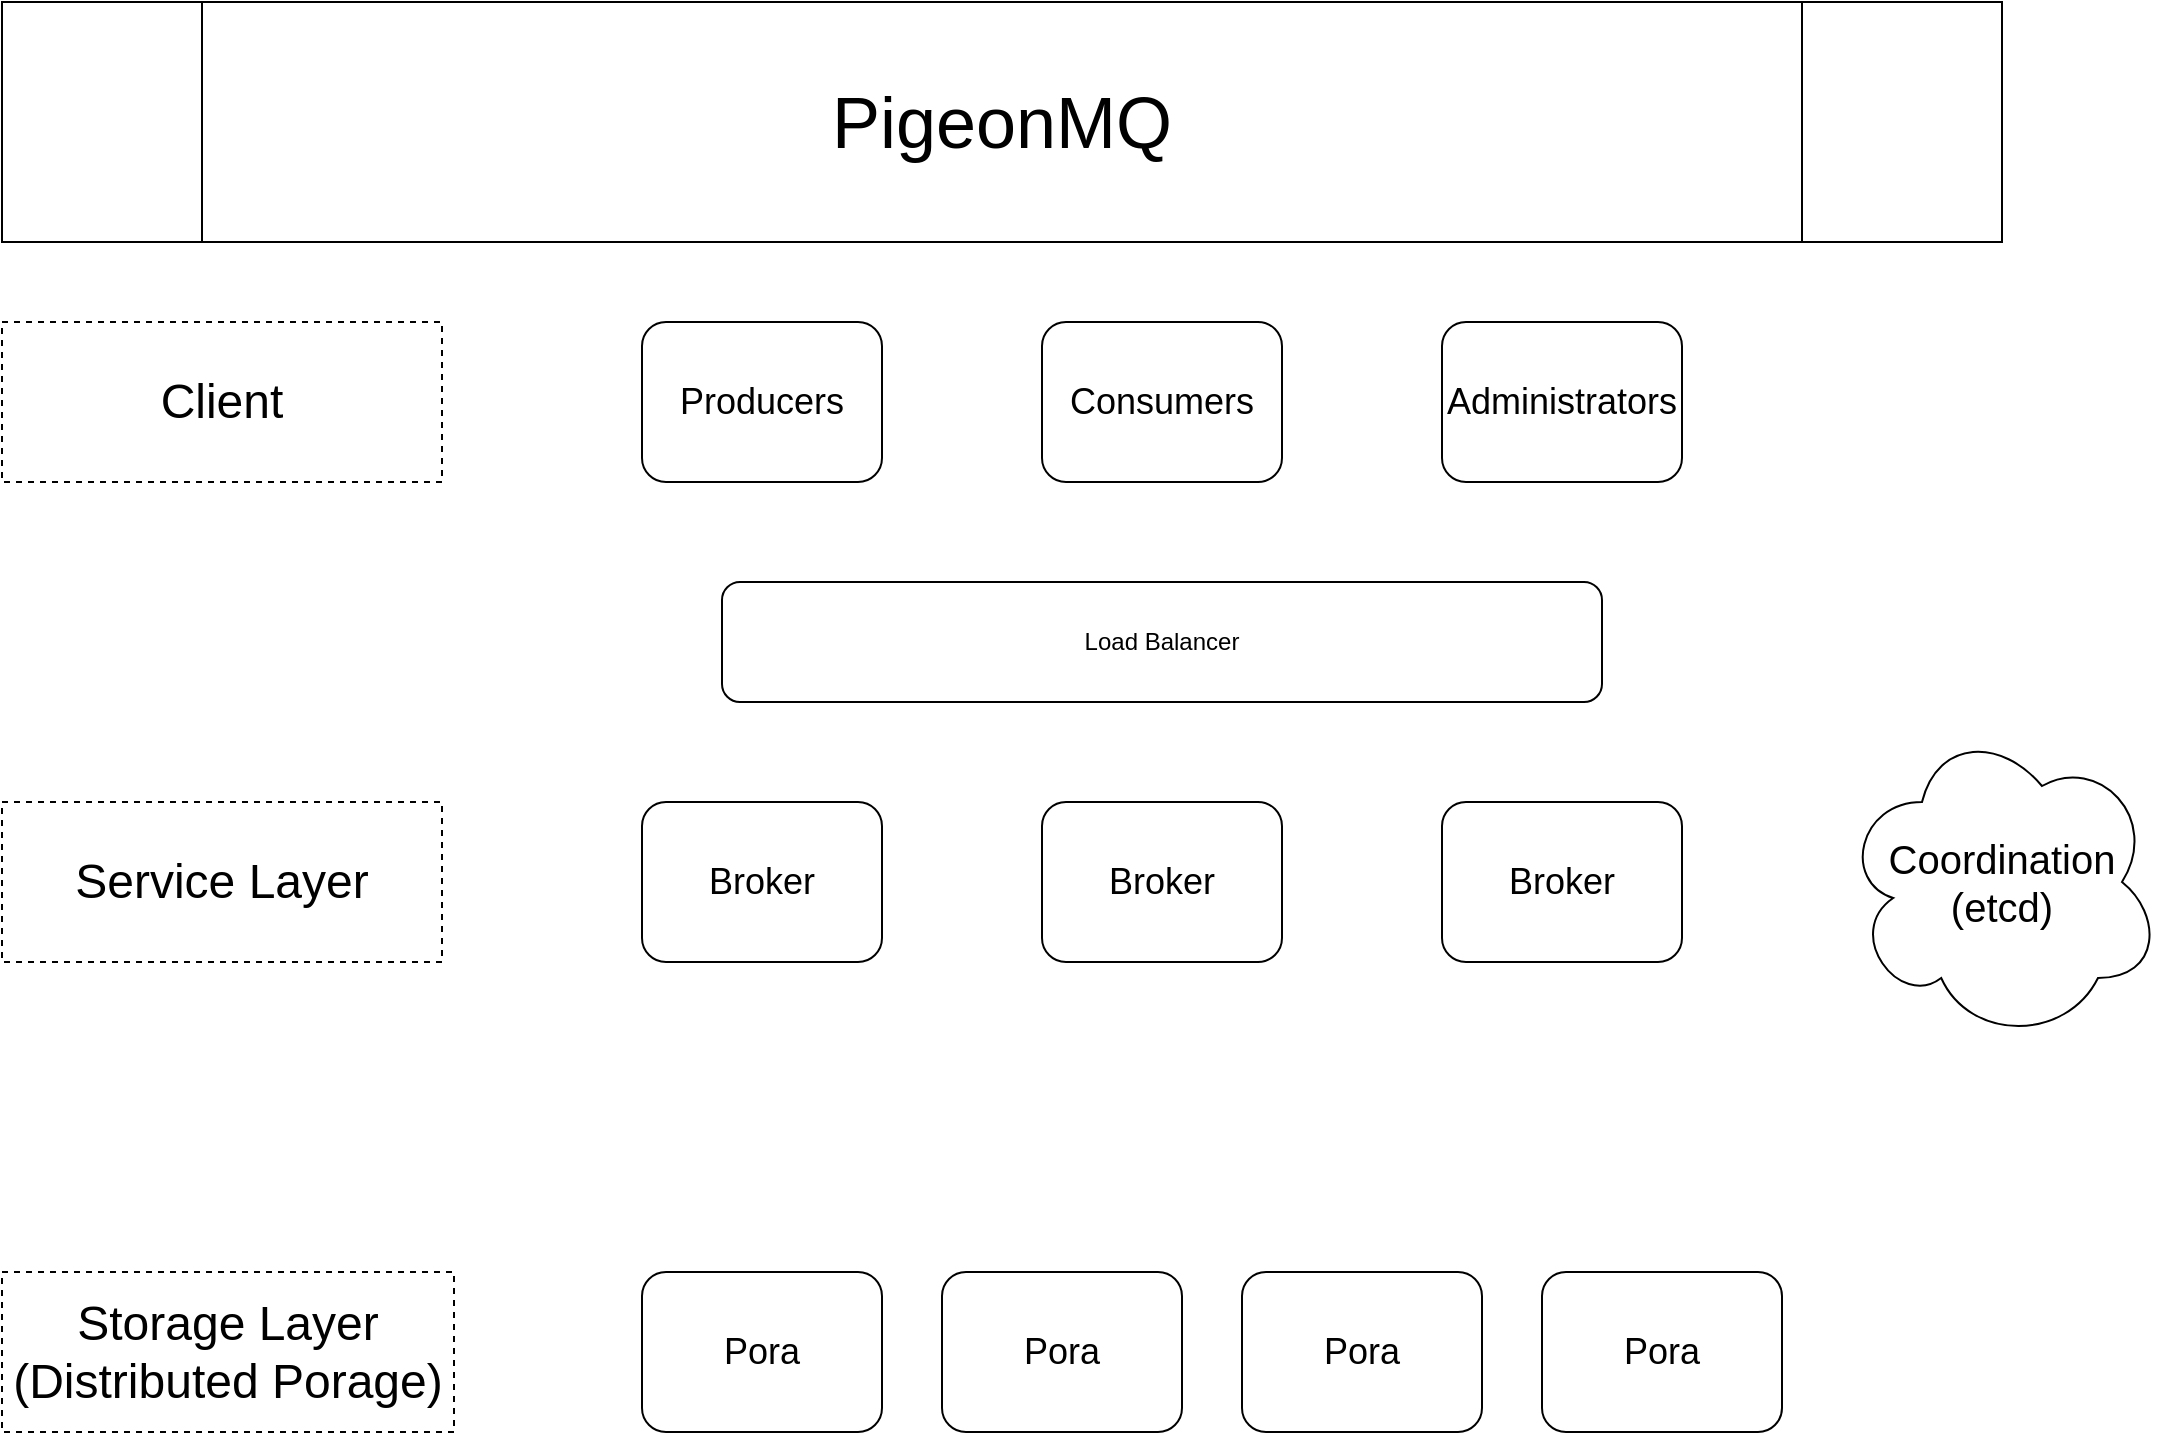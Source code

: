 <mxfile version="24.6.1" type="device" pages="4">
  <diagram name="architecture" id="Ikj0Iel1SLktJTiH401s">
    <mxGraphModel dx="1418" dy="868" grid="0" gridSize="10" guides="1" tooltips="1" connect="1" arrows="1" fold="1" page="1" pageScale="1" pageWidth="1169" pageHeight="827" math="0" shadow="0">
      <root>
        <mxCell id="0" />
        <mxCell id="1" parent="0" />
        <mxCell id="LYzBIgwywdbNxtWOLwTO-1" value="Service Layer" style="text;html=1;align=center;verticalAlign=middle;whiteSpace=wrap;rounded=0;strokeColor=default;dashed=1;fontSize=24;" parent="1" vertex="1">
          <mxGeometry x="80" y="416" width="220" height="80" as="geometry" />
        </mxCell>
        <mxCell id="LYzBIgwywdbNxtWOLwTO-2" value="Storage Layer&lt;div&gt;(Distributed Porage)&lt;/div&gt;" style="text;html=1;align=center;verticalAlign=middle;whiteSpace=wrap;rounded=0;strokeColor=default;dashed=1;fontSize=24;" parent="1" vertex="1">
          <mxGeometry x="80" y="651" width="226" height="80" as="geometry" />
        </mxCell>
        <mxCell id="LYzBIgwywdbNxtWOLwTO-3" value="Pora" style="rounded=1;whiteSpace=wrap;html=1;fontSize=18;" parent="1" vertex="1">
          <mxGeometry x="400" y="651" width="120" height="80" as="geometry" />
        </mxCell>
        <mxCell id="LYzBIgwywdbNxtWOLwTO-6" value="Broker" style="rounded=1;whiteSpace=wrap;html=1;fontSize=18;" parent="1" vertex="1">
          <mxGeometry x="400" y="416" width="120" height="80" as="geometry" />
        </mxCell>
        <mxCell id="LYzBIgwywdbNxtWOLwTO-7" value="Broker" style="rounded=1;whiteSpace=wrap;html=1;fontSize=18;" parent="1" vertex="1">
          <mxGeometry x="800" y="416" width="120" height="80" as="geometry" />
        </mxCell>
        <mxCell id="LYzBIgwywdbNxtWOLwTO-8" value="Broker" style="rounded=1;whiteSpace=wrap;html=1;fontSize=18;" parent="1" vertex="1">
          <mxGeometry x="600" y="416" width="120" height="80" as="geometry" />
        </mxCell>
        <mxCell id="LYzBIgwywdbNxtWOLwTO-9" value="Client" style="text;html=1;align=center;verticalAlign=middle;whiteSpace=wrap;rounded=0;strokeColor=default;dashed=1;fontSize=24;" parent="1" vertex="1">
          <mxGeometry x="80" y="176" width="220" height="80" as="geometry" />
        </mxCell>
        <mxCell id="LYzBIgwywdbNxtWOLwTO-10" value="Consumers" style="rounded=1;whiteSpace=wrap;html=1;fontSize=18;" parent="1" vertex="1">
          <mxGeometry x="600" y="176" width="120" height="80" as="geometry" />
        </mxCell>
        <mxCell id="LYzBIgwywdbNxtWOLwTO-11" value="Producers" style="rounded=1;whiteSpace=wrap;html=1;fontSize=18;" parent="1" vertex="1">
          <mxGeometry x="400" y="176" width="120" height="80" as="geometry" />
        </mxCell>
        <mxCell id="LYzBIgwywdbNxtWOLwTO-12" value="Administrators" style="rounded=1;whiteSpace=wrap;html=1;fontSize=18;" parent="1" vertex="1">
          <mxGeometry x="800" y="176" width="120" height="80" as="geometry" />
        </mxCell>
        <mxCell id="LYzBIgwywdbNxtWOLwTO-13" value="Coordination&lt;div&gt;(etcd)&lt;/div&gt;" style="ellipse;shape=cloud;whiteSpace=wrap;html=1;fontSize=20;" parent="1" vertex="1">
          <mxGeometry x="1000" y="376" width="160" height="160" as="geometry" />
        </mxCell>
        <mxCell id="LYzBIgwywdbNxtWOLwTO-14" value="PigeonMQ" style="shape=process;whiteSpace=wrap;html=1;backgroundOutline=1;fontSize=36;" parent="1" vertex="1">
          <mxGeometry x="80" y="16" width="1000" height="120" as="geometry" />
        </mxCell>
        <mxCell id="LYzBIgwywdbNxtWOLwTO-15" value="Load Balancer" style="rounded=1;whiteSpace=wrap;html=1;" parent="1" vertex="1">
          <mxGeometry x="440" y="306" width="440" height="60" as="geometry" />
        </mxCell>
        <mxCell id="iveD88yHZQinij5gi3Ob-1" value="Pora" style="rounded=1;whiteSpace=wrap;html=1;fontSize=18;" parent="1" vertex="1">
          <mxGeometry x="700" y="651" width="120" height="80" as="geometry" />
        </mxCell>
        <mxCell id="iveD88yHZQinij5gi3Ob-2" value="Pora" style="rounded=1;whiteSpace=wrap;html=1;fontSize=18;" parent="1" vertex="1">
          <mxGeometry x="550" y="651" width="120" height="80" as="geometry" />
        </mxCell>
        <mxCell id="iveD88yHZQinij5gi3Ob-3" value="Pora" style="rounded=1;whiteSpace=wrap;html=1;fontSize=18;" parent="1" vertex="1">
          <mxGeometry x="850" y="651" width="120" height="80" as="geometry" />
        </mxCell>
      </root>
    </mxGraphModel>
  </diagram>
  <diagram id="4KRt0efunrhl_oo7vZ1e" name="broker">
    <mxGraphModel dx="1221" dy="871" grid="0" gridSize="10" guides="1" tooltips="1" connect="1" arrows="1" fold="1" page="1" pageScale="1" pageWidth="1169" pageHeight="827" math="0" shadow="0">
      <root>
        <mxCell id="0" />
        <mxCell id="1" parent="0" />
        <mxCell id="35p5PaKZiYuoB-pzDqJn-1" value="Broker" style="swimlane;whiteSpace=wrap;html=1;startSize=40;" vertex="1" parent="1">
          <mxGeometry x="371" y="197" width="400" height="420" as="geometry" />
        </mxCell>
        <mxCell id="35p5PaKZiYuoB-pzDqJn-2" value="Managed&lt;div&gt;Ledger&lt;/div&gt;" style="rounded=1;whiteSpace=wrap;html=1;" vertex="1" parent="35p5PaKZiYuoB-pzDqJn-1">
          <mxGeometry x="140" y="320" width="120" height="40" as="geometry" />
        </mxCell>
      </root>
    </mxGraphModel>
  </diagram>
  <diagram id="iWpKqlRpDps2MaTViVZ3" name="managed-ledger">
    <mxGraphModel dx="1418" dy="868" grid="0" gridSize="10" guides="1" tooltips="1" connect="1" arrows="1" fold="1" page="1" pageScale="1" pageWidth="1169" pageHeight="827" background="#E3E3E3" math="0" shadow="0">
      <root>
        <mxCell id="0" />
        <mxCell id="1" parent="0" />
        <mxCell id="cBgSfgA7K-SIgMhnOa9--1" value="Distribution Coordination Metadata(etcd)" style="ellipse;shape=cloud;whiteSpace=wrap;html=1;fontSize=18;fillColor=#f8cecc;strokeColor=#b85450;" parent="1" vertex="1">
          <mxGeometry x="64" y="302" width="273" height="128" as="geometry" />
        </mxCell>
        <mxCell id="cBgSfgA7K-SIgMhnOa9--2" value="Writer" style="rounded=1;whiteSpace=wrap;html=1;fontSize=16;fillColor=#fff2cc;strokeColor=#d6b656;" parent="1" vertex="1">
          <mxGeometry x="554" y="249" width="120" height="60" as="geometry" />
        </mxCell>
        <mxCell id="cBgSfgA7K-SIgMhnOa9--3" value="&lt;font style=&quot;font-size: 16px;&quot;&gt;Pora Cluster&lt;/font&gt;" style="swimlane;whiteSpace=wrap;html=1;startSize=37;fillColor=#0050ef;fontColor=#ffffff;strokeColor=#001DBC;" parent="1" vertex="1">
          <mxGeometry x="382" y="394" width="664" height="240" as="geometry" />
        </mxCell>
        <mxCell id="cBgSfgA7K-SIgMhnOa9--4" value="Pora #1" style="rounded=1;whiteSpace=wrap;html=1;fontSize=16;fillColor=#dae8fc;strokeColor=#6c8ebf;" parent="cBgSfgA7K-SIgMhnOa9--3" vertex="1">
          <mxGeometry x="48" y="90" width="120" height="60" as="geometry" />
        </mxCell>
        <mxCell id="cBgSfgA7K-SIgMhnOa9--5" value="Pora #2" style="rounded=1;whiteSpace=wrap;html=1;fontSize=16;fillColor=#dae8fc;strokeColor=#6c8ebf;" parent="cBgSfgA7K-SIgMhnOa9--3" vertex="1">
          <mxGeometry x="185" y="90" width="120" height="60" as="geometry" />
        </mxCell>
        <mxCell id="cBgSfgA7K-SIgMhnOa9--6" value="Pora #3" style="rounded=1;whiteSpace=wrap;html=1;fontSize=16;fillColor=#dae8fc;strokeColor=#6c8ebf;" parent="cBgSfgA7K-SIgMhnOa9--3" vertex="1">
          <mxGeometry x="329" y="90" width="120" height="60" as="geometry" />
        </mxCell>
        <mxCell id="cBgSfgA7K-SIgMhnOa9--7" value="Pora #4" style="rounded=1;whiteSpace=wrap;html=1;fontSize=16;fillColor=#dae8fc;strokeColor=#6c8ebf;" parent="cBgSfgA7K-SIgMhnOa9--3" vertex="1">
          <mxGeometry x="477" y="90" width="120" height="60" as="geometry" />
        </mxCell>
        <mxCell id="cBgSfgA7K-SIgMhnOa9--8" value="Pora #5" style="rounded=1;whiteSpace=wrap;html=1;fontSize=16;fillColor=#dae8fc;strokeColor=#6c8ebf;shadow=0;sketch=1;curveFitting=1;jiggle=2;" parent="cBgSfgA7K-SIgMhnOa9--3" vertex="1">
          <mxGeometry x="262" y="169" width="120" height="60" as="geometry" />
        </mxCell>
        <mxCell id="cBgSfgA7K-SIgMhnOa9--9" value="Readers" style="verticalLabelPosition=middle;verticalAlign=middle;html=1;shape=mxgraph.basic.layered_rect;dx=10;outlineConnect=0;whiteSpace=wrap;labelPosition=center;align=center;fillColor=#d5e8d4;strokeColor=#82b366;fontSize=16;" parent="1" vertex="1">
          <mxGeometry x="777" y="247" width="125" height="75" as="geometry" />
        </mxCell>
      </root>
    </mxGraphModel>
  </diagram>
  <diagram id="feNvpYhTXxh7KluhzLsQ" name="storage-data-model">
    <mxGraphModel dx="1418" dy="868" grid="0" gridSize="10" guides="1" tooltips="1" connect="1" arrows="1" fold="1" page="1" pageScale="1" pageWidth="1169" pageHeight="827" background="#E3E3E3" math="0" shadow="0">
      <root>
        <mxCell id="0" />
        <mxCell id="1" parent="0" />
        <mxCell id="dlht_RxV3E-BNidVgkny-1" value="Pora Cluster" style="swimlane;whiteSpace=wrap;html=1;fillColor=#0050ef;fontColor=#ffffff;strokeColor=#001DBC;startSize=38;fontSize=16;" parent="1" vertex="1">
          <mxGeometry x="132" y="181" width="927" height="415" as="geometry" />
        </mxCell>
        <mxCell id="dlht_RxV3E-BNidVgkny-2" value="&lt;font style=&quot;font-size: 24px;&quot;&gt;Pora#1&lt;/font&gt;" style="swimlane;fontStyle=0;childLayout=stackLayout;horizontal=1;startSize=30;horizontalStack=0;resizeParent=1;resizeParentMax=0;resizeLast=0;collapsible=1;marginBottom=0;whiteSpace=wrap;html=1;fillColor=#dae8fc;strokeColor=#6c8ebf;fontSize=16;" parent="dlht_RxV3E-BNidVgkny-1" vertex="1">
          <mxGeometry x="87" y="93" width="152" height="120" as="geometry" />
        </mxCell>
        <mxCell id="dlht_RxV3E-BNidVgkny-3" value="entry #1" style="text;strokeColor=#666666;fillColor=#f5f5f5;align=left;verticalAlign=middle;spacingLeft=4;spacingRight=4;overflow=hidden;points=[[0,0.5],[1,0.5]];portConstraint=eastwest;rotatable=0;whiteSpace=wrap;html=1;fontSize=16;fontColor=#333333;" parent="dlht_RxV3E-BNidVgkny-2" vertex="1">
          <mxGeometry y="30" width="152" height="30" as="geometry" />
        </mxCell>
        <mxCell id="dlht_RxV3E-BNidVgkny-4" value="entry #3" style="text;strokeColor=#666666;fillColor=#f5f5f5;align=left;verticalAlign=middle;spacingLeft=4;spacingRight=4;overflow=hidden;points=[[0,0.5],[1,0.5]];portConstraint=eastwest;rotatable=0;whiteSpace=wrap;html=1;fontSize=16;fontColor=#333333;" parent="dlht_RxV3E-BNidVgkny-2" vertex="1">
          <mxGeometry y="60" width="152" height="30" as="geometry" />
        </mxCell>
        <mxCell id="dlht_RxV3E-BNidVgkny-5" value="entry #4" style="text;strokeColor=#666666;fillColor=#f5f5f5;align=left;verticalAlign=middle;spacingLeft=4;spacingRight=4;overflow=hidden;points=[[0,0.5],[1,0.5]];portConstraint=eastwest;rotatable=0;whiteSpace=wrap;html=1;fontSize=16;fontColor=#333333;" parent="dlht_RxV3E-BNidVgkny-2" vertex="1">
          <mxGeometry y="90" width="152" height="30" as="geometry" />
        </mxCell>
        <mxCell id="dlht_RxV3E-BNidVgkny-6" value="&lt;font style=&quot;font-size: 24px;&quot;&gt;Pora#2&lt;/font&gt;" style="swimlane;fontStyle=0;childLayout=stackLayout;horizontal=1;startSize=30;horizontalStack=0;resizeParent=1;resizeParentMax=0;resizeLast=0;collapsible=1;marginBottom=0;whiteSpace=wrap;html=1;fillColor=#dae8fc;strokeColor=#6c8ebf;fontSize=16;" parent="dlht_RxV3E-BNidVgkny-1" vertex="1">
          <mxGeometry x="285" y="93" width="152" height="120" as="geometry" />
        </mxCell>
        <mxCell id="dlht_RxV3E-BNidVgkny-7" value="entry #1" style="text;strokeColor=#666666;fillColor=#f5f5f5;align=left;verticalAlign=middle;spacingLeft=4;spacingRight=4;overflow=hidden;points=[[0,0.5],[1,0.5]];portConstraint=eastwest;rotatable=0;whiteSpace=wrap;html=1;fontSize=16;fontColor=#333333;" parent="dlht_RxV3E-BNidVgkny-6" vertex="1">
          <mxGeometry y="30" width="152" height="30" as="geometry" />
        </mxCell>
        <mxCell id="dlht_RxV3E-BNidVgkny-8" value="entry #2" style="text;strokeColor=#666666;fillColor=#f5f5f5;align=left;verticalAlign=middle;spacingLeft=4;spacingRight=4;overflow=hidden;points=[[0,0.5],[1,0.5]];portConstraint=eastwest;rotatable=0;whiteSpace=wrap;html=1;fontSize=16;fontColor=#333333;" parent="dlht_RxV3E-BNidVgkny-6" vertex="1">
          <mxGeometry y="60" width="152" height="30" as="geometry" />
        </mxCell>
        <mxCell id="dlht_RxV3E-BNidVgkny-9" value="entry #4" style="text;strokeColor=#666666;fillColor=#f5f5f5;align=left;verticalAlign=middle;spacingLeft=4;spacingRight=4;overflow=hidden;points=[[0,0.5],[1,0.5]];portConstraint=eastwest;rotatable=0;whiteSpace=wrap;html=1;fontSize=16;fontColor=#333333;" parent="dlht_RxV3E-BNidVgkny-6" vertex="1">
          <mxGeometry y="90" width="152" height="30" as="geometry" />
        </mxCell>
        <mxCell id="dlht_RxV3E-BNidVgkny-10" value="&lt;font style=&quot;font-size: 24px;&quot;&gt;Pora#3&lt;/font&gt;" style="swimlane;fontStyle=0;childLayout=stackLayout;horizontal=1;startSize=30;horizontalStack=0;resizeParent=1;resizeParentMax=0;resizeLast=0;collapsible=1;marginBottom=0;whiteSpace=wrap;html=1;fillColor=#dae8fc;strokeColor=#6c8ebf;fontSize=16;" parent="dlht_RxV3E-BNidVgkny-1" vertex="1">
          <mxGeometry x="470" y="93" width="152" height="120" as="geometry" />
        </mxCell>
        <mxCell id="dlht_RxV3E-BNidVgkny-11" value="entry #1" style="text;strokeColor=#666666;fillColor=#f5f5f5;align=left;verticalAlign=middle;spacingLeft=4;spacingRight=4;overflow=hidden;points=[[0,0.5],[1,0.5]];portConstraint=eastwest;rotatable=0;whiteSpace=wrap;html=1;fontSize=16;fontColor=#333333;" parent="dlht_RxV3E-BNidVgkny-10" vertex="1">
          <mxGeometry y="30" width="152" height="30" as="geometry" />
        </mxCell>
        <mxCell id="dlht_RxV3E-BNidVgkny-12" value="entry #2" style="text;strokeColor=#666666;fillColor=#f5f5f5;align=left;verticalAlign=middle;spacingLeft=4;spacingRight=4;overflow=hidden;points=[[0,0.5],[1,0.5]];portConstraint=eastwest;rotatable=0;whiteSpace=wrap;html=1;fontSize=16;fontColor=#333333;" parent="dlht_RxV3E-BNidVgkny-10" vertex="1">
          <mxGeometry y="60" width="152" height="30" as="geometry" />
        </mxCell>
        <mxCell id="dlht_RxV3E-BNidVgkny-13" value="entry #3" style="text;strokeColor=#666666;fillColor=#f5f5f5;align=left;verticalAlign=middle;spacingLeft=4;spacingRight=4;overflow=hidden;points=[[0,0.5],[1,0.5]];portConstraint=eastwest;rotatable=0;whiteSpace=wrap;html=1;fontSize=16;fontColor=#333333;" parent="dlht_RxV3E-BNidVgkny-10" vertex="1">
          <mxGeometry y="90" width="152" height="30" as="geometry" />
        </mxCell>
        <mxCell id="dlht_RxV3E-BNidVgkny-14" value="&lt;font style=&quot;font-size: 24px;&quot;&gt;Pora#4&lt;/font&gt;" style="swimlane;fontStyle=0;childLayout=stackLayout;horizontal=1;startSize=30;horizontalStack=0;resizeParent=1;resizeParentMax=0;resizeLast=0;collapsible=1;marginBottom=0;whiteSpace=wrap;html=1;fillColor=#dae8fc;strokeColor=#6c8ebf;fontSize=16;" parent="dlht_RxV3E-BNidVgkny-1" vertex="1">
          <mxGeometry x="666" y="93" width="152" height="120" as="geometry" />
        </mxCell>
        <mxCell id="dlht_RxV3E-BNidVgkny-15" value="entry #2" style="text;strokeColor=#666666;fillColor=#f5f5f5;align=left;verticalAlign=middle;spacingLeft=4;spacingRight=4;overflow=hidden;points=[[0,0.5],[1,0.5]];portConstraint=eastwest;rotatable=0;whiteSpace=wrap;html=1;fontSize=16;fontColor=#333333;" parent="dlht_RxV3E-BNidVgkny-14" vertex="1">
          <mxGeometry y="30" width="152" height="30" as="geometry" />
        </mxCell>
        <mxCell id="dlht_RxV3E-BNidVgkny-16" value="entry #3" style="text;strokeColor=#666666;fillColor=#f5f5f5;align=left;verticalAlign=middle;spacingLeft=4;spacingRight=4;overflow=hidden;points=[[0,0.5],[1,0.5]];portConstraint=eastwest;rotatable=0;whiteSpace=wrap;html=1;fontSize=16;fontColor=#333333;" parent="dlht_RxV3E-BNidVgkny-14" vertex="1">
          <mxGeometry y="60" width="152" height="30" as="geometry" />
        </mxCell>
        <mxCell id="dlht_RxV3E-BNidVgkny-17" value="entry #4" style="text;strokeColor=#666666;fillColor=#f5f5f5;align=left;verticalAlign=middle;spacingLeft=4;spacingRight=4;overflow=hidden;points=[[0,0.5],[1,0.5]];portConstraint=eastwest;rotatable=0;whiteSpace=wrap;html=1;fontSize=16;fontColor=#333333;" parent="dlht_RxV3E-BNidVgkny-14" vertex="1">
          <mxGeometry y="90" width="152" height="30" as="geometry" />
        </mxCell>
      </root>
    </mxGraphModel>
  </diagram>
</mxfile>
